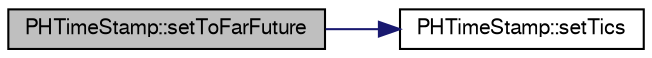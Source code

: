 digraph "PHTimeStamp::setToFarFuture"
{
  bgcolor="transparent";
  edge [fontname="FreeSans",fontsize="10",labelfontname="FreeSans",labelfontsize="10"];
  node [fontname="FreeSans",fontsize="10",shape=record];
  rankdir="LR";
  Node1 [label="PHTimeStamp::setToFarFuture",height=0.2,width=0.4,color="black", fillcolor="grey75", style="filled" fontcolor="black"];
  Node1 -> Node2 [color="midnightblue",fontsize="10",style="solid",fontname="FreeSans"];
  Node2 [label="PHTimeStamp::setTics",height=0.2,width=0.4,color="black",URL="$da/dc2/classPHTimeStamp.html#ac23964c2bd33495dfed5b3a3b941198b"];
}
